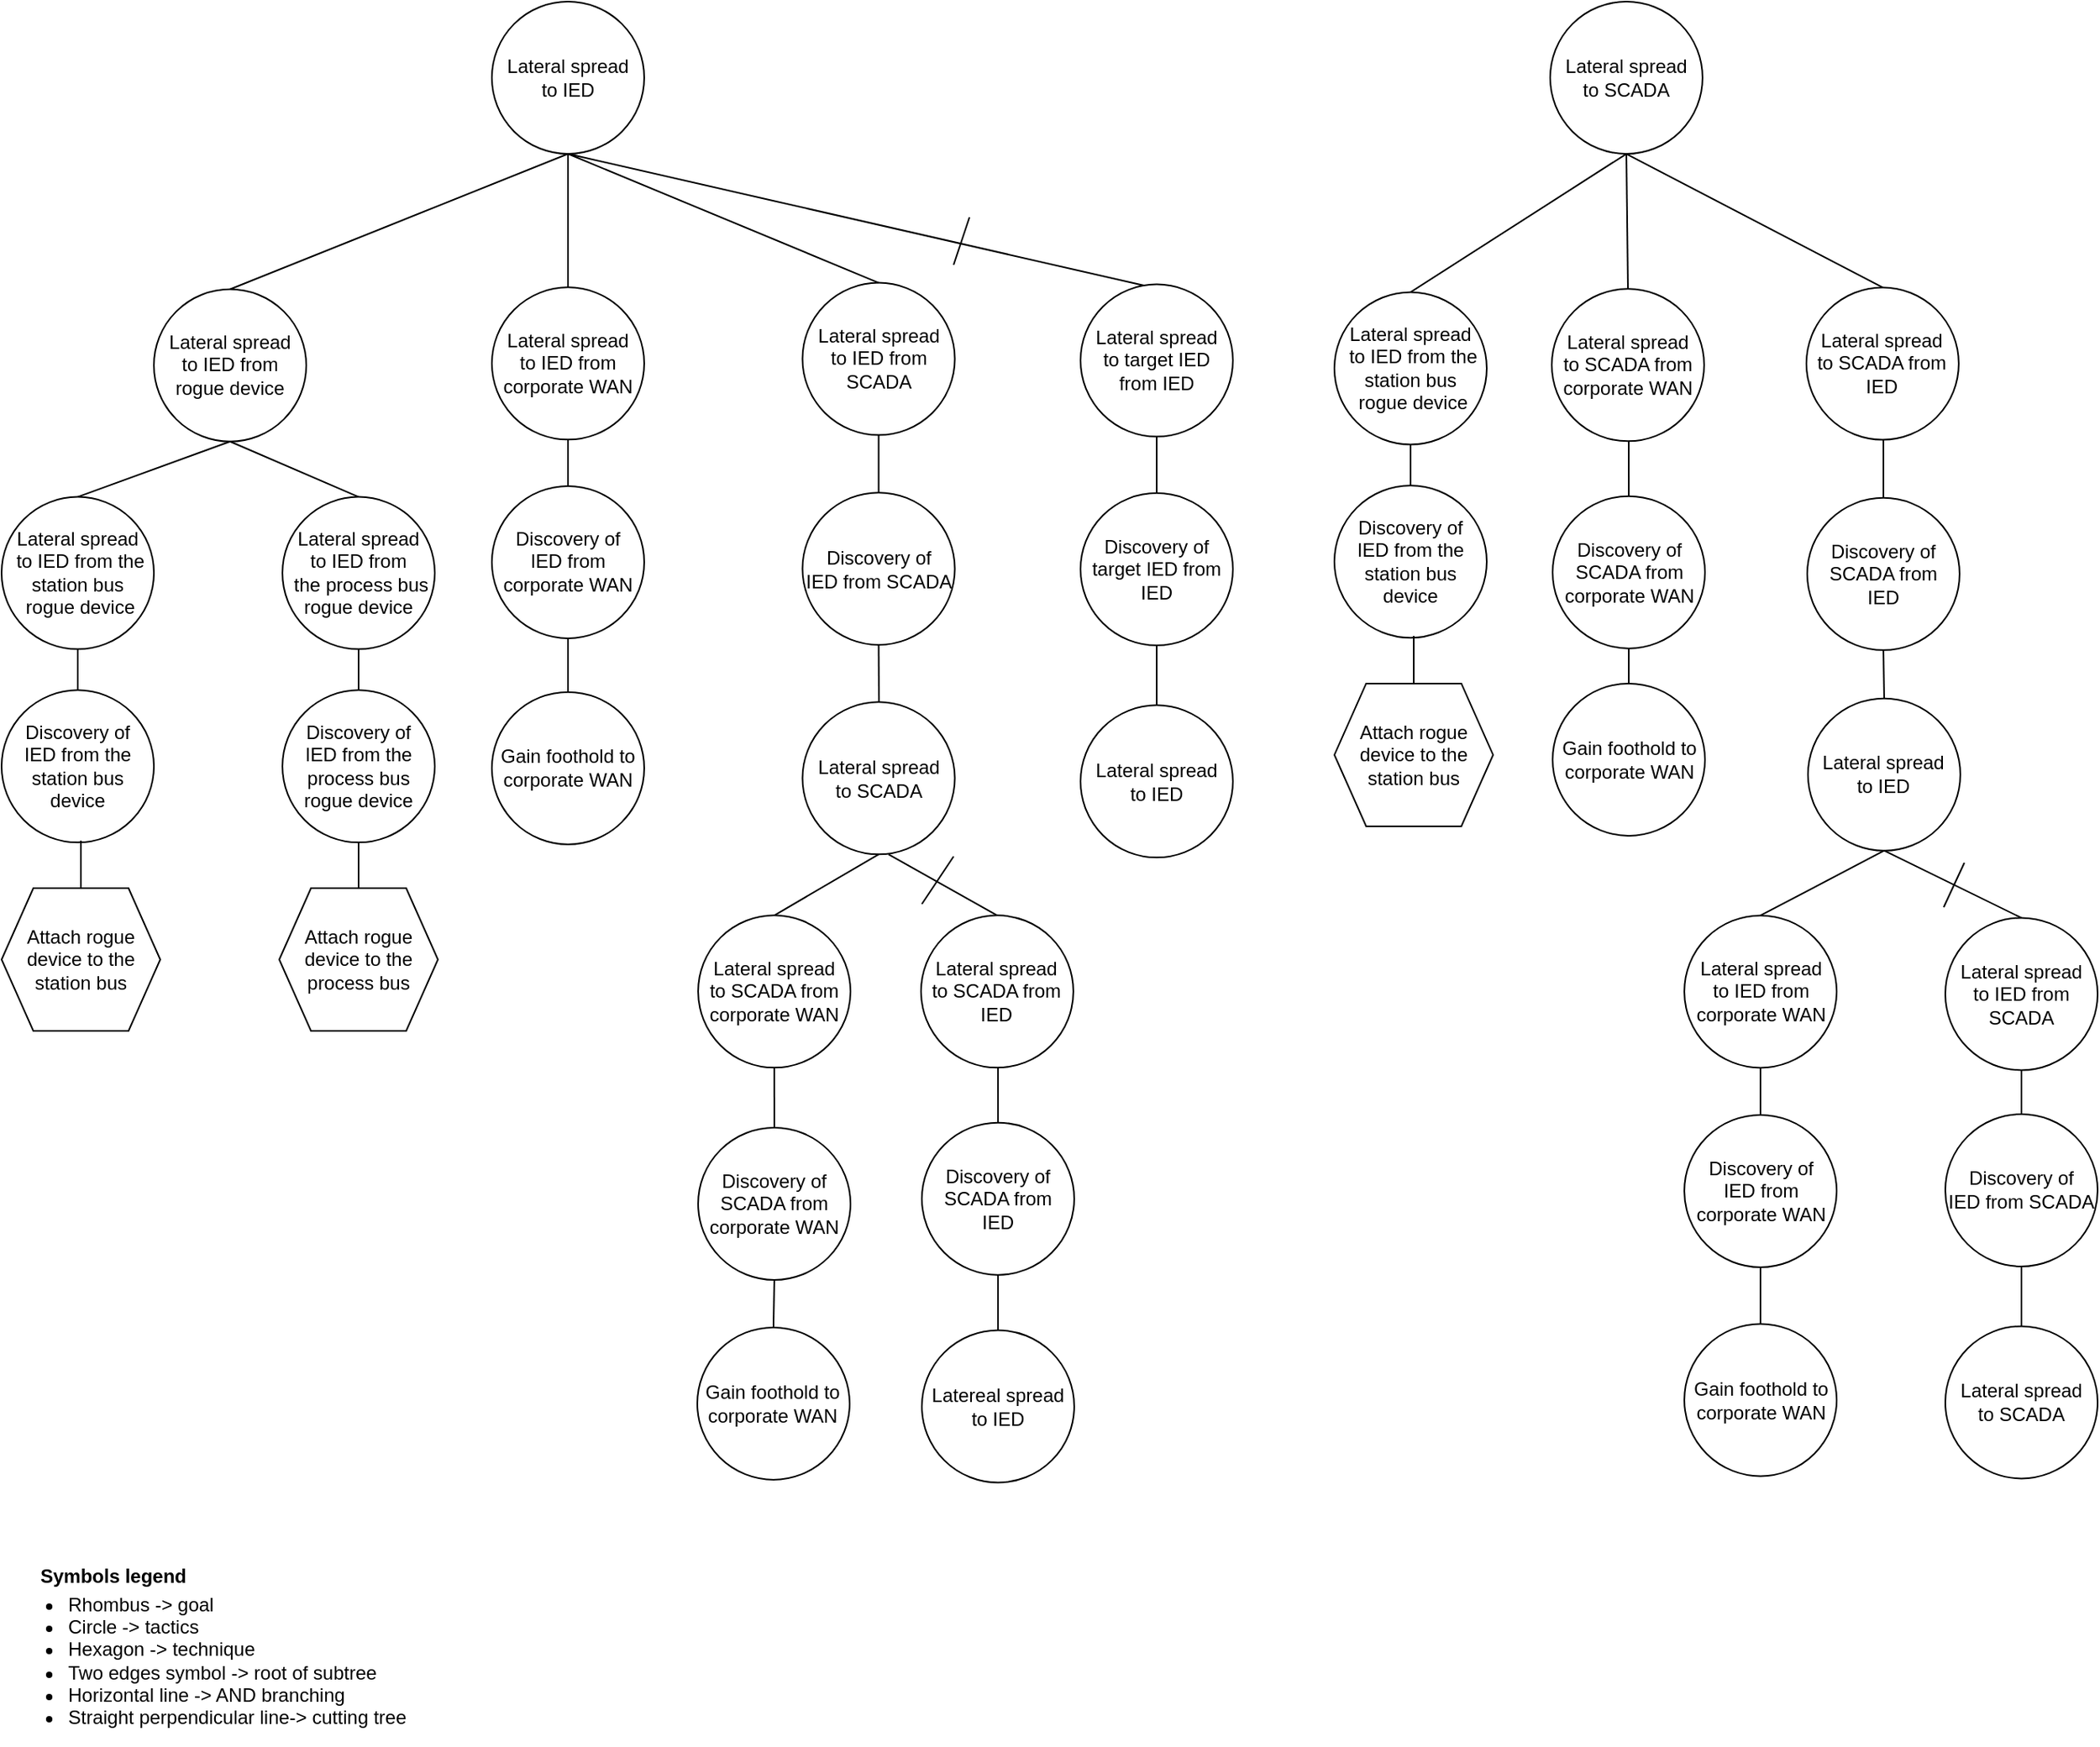 <mxfile version="16.1.2" type="device"><diagram id="xbHYeiGO_CIbIeRIyyaW" name="Page-1"><mxGraphModel dx="6522" dy="905" grid="1" gridSize="10" guides="1" tooltips="1" connect="1" arrows="1" fold="1" page="1" pageScale="1" pageWidth="850" pageHeight="1100" math="0" shadow="0"><root><mxCell id="0"/><mxCell id="1" parent="0"/><mxCell id="A3K8B1xX85LwOK0DyzmP-1" value="&lt;font style=&quot;font-size: 12px&quot;&gt;Symbols legend&lt;/font&gt;" style="text;strokeColor=none;fillColor=none;html=1;fontSize=24;fontStyle=1;verticalAlign=middle;align=center;" parent="1" vertex="1"><mxGeometry x="-4480" y="1300.0" width="100" height="40" as="geometry"/></mxCell><mxCell id="A3K8B1xX85LwOK0DyzmP-2" value="&lt;ul&gt;&lt;li&gt;&lt;span&gt;Rhombus -&amp;gt; goal&lt;/span&gt;&lt;/li&gt;&lt;li&gt;&lt;span&gt;Circle -&amp;gt; tactics&lt;/span&gt;&lt;br&gt;&lt;/li&gt;&lt;li&gt;Hexagon -&amp;gt; technique&lt;/li&gt;&lt;li&gt;Two edges symbol -&amp;gt; root of subtree&lt;/li&gt;&lt;li&gt;Horizontal line -&amp;gt; AND branching&lt;/li&gt;&lt;li&gt;Straight perpendicular line-&amp;gt; cutting tree&lt;/li&gt;&lt;/ul&gt;" style="text;strokeColor=none;fillColor=none;html=1;whiteSpace=wrap;verticalAlign=middle;overflow=hidden;fontSize=12;" parent="1" vertex="1"><mxGeometry x="-4500" y="1320" width="260" height="110" as="geometry"/></mxCell><mxCell id="hmaVseuMRderILL70iNw-137" value="" style="endArrow=none;html=1;rounded=0;exitX=0.5;exitY=0;exitDx=0;exitDy=0;" parent="1" source="hmaVseuMRderILL70iNw-139" target="hmaVseuMRderILL70iNw-138" edge="1"><mxGeometry width="50" height="50" relative="1" as="geometry"><mxPoint x="-4142.5" y="640.02" as="sourcePoint"/><mxPoint x="-4142.5" y="600.02" as="targetPoint"/><Array as="points"/></mxGeometry></mxCell><mxCell id="hmaVseuMRderILL70iNw-138" value="Lateral spread&lt;br&gt;to IED from corporate WAN" style="ellipse;whiteSpace=wrap;html=1;aspect=fixed;" parent="1" vertex="1"><mxGeometry x="-4191" y="511.17" width="96" height="96" as="geometry"/></mxCell><mxCell id="hmaVseuMRderILL70iNw-139" value="Discovery of &lt;br&gt;IED from corporate WAN" style="ellipse;whiteSpace=wrap;html=1;aspect=fixed;" parent="1" vertex="1"><mxGeometry x="-4191" y="636.46" width="96" height="96" as="geometry"/></mxCell><mxCell id="hmaVseuMRderILL70iNw-140" value="" style="endArrow=none;html=1;rounded=0;entryX=0.5;entryY=1;entryDx=0;entryDy=0;" parent="1" source="hmaVseuMRderILL70iNw-141" target="hmaVseuMRderILL70iNw-139" edge="1"><mxGeometry width="50" height="50" relative="1" as="geometry"><mxPoint x="-4200" y="759.64" as="sourcePoint"/><mxPoint x="-4245.12" y="737.9" as="targetPoint"/><Array as="points"/></mxGeometry></mxCell><mxCell id="hmaVseuMRderILL70iNw-141" value="Gain foothold to corporate WAN" style="ellipse;whiteSpace=wrap;html=1;aspect=fixed;" parent="1" vertex="1"><mxGeometry x="-4191" y="766.35" width="96" height="96" as="geometry"/></mxCell><mxCell id="hmaVseuMRderILL70iNw-142" value="" style="endArrow=none;html=1;rounded=0;exitX=0.5;exitY=1;exitDx=0;exitDy=0;entryX=0.5;entryY=0;entryDx=0;entryDy=0;" parent="1" source="hmaVseuMRderILL70iNw-143" target="hmaVseuMRderILL70iNw-138" edge="1"><mxGeometry width="50" height="50" relative="1" as="geometry"><mxPoint x="-4099" y="418.5" as="sourcePoint"/><mxPoint x="-4100.5" y="449.56" as="targetPoint"/></mxGeometry></mxCell><mxCell id="hmaVseuMRderILL70iNw-143" value="Lateral spread&lt;br&gt;to IED" style="ellipse;whiteSpace=wrap;html=1;aspect=fixed;" parent="1" vertex="1"><mxGeometry x="-4191" y="331.02" width="96" height="96" as="geometry"/></mxCell><mxCell id="hmaVseuMRderILL70iNw-144" value="" style="endArrow=none;html=1;rounded=0;exitX=0.5;exitY=0;exitDx=0;exitDy=0;" parent="1" source="hmaVseuMRderILL70iNw-146" target="hmaVseuMRderILL70iNw-145" edge="1"><mxGeometry width="50" height="50" relative="1" as="geometry"><mxPoint x="-3946.74" y="635.14" as="sourcePoint"/><mxPoint x="-3946.74" y="595.14" as="targetPoint"/><Array as="points"/></mxGeometry></mxCell><mxCell id="hmaVseuMRderILL70iNw-145" value="Lateral spread&lt;br&gt;to IED from SCADA" style="ellipse;whiteSpace=wrap;html=1;aspect=fixed;" parent="1" vertex="1"><mxGeometry x="-3995.24" y="508.29" width="96" height="96" as="geometry"/></mxCell><mxCell id="hmaVseuMRderILL70iNw-146" value="Discovery of &lt;br&gt;IED from SCADA" style="ellipse;whiteSpace=wrap;html=1;aspect=fixed;" parent="1" vertex="1"><mxGeometry x="-3995.24" y="640.58" width="96" height="96" as="geometry"/></mxCell><mxCell id="hmaVseuMRderILL70iNw-147" value="" style="endArrow=none;html=1;rounded=0;entryX=0.5;entryY=1;entryDx=0;entryDy=0;" parent="1" target="hmaVseuMRderILL70iNw-146" edge="1"><mxGeometry width="50" height="50" relative="1" as="geometry"><mxPoint x="-3947" y="782.95" as="sourcePoint"/><mxPoint x="-4107.24" y="1059.85" as="targetPoint"/><Array as="points"/></mxGeometry></mxCell><mxCell id="hmaVseuMRderILL70iNw-148" value="" style="endArrow=none;html=1;rounded=0;entryX=0.5;entryY=0;entryDx=0;entryDy=0;exitX=0.5;exitY=1;exitDx=0;exitDy=0;" parent="1" source="hmaVseuMRderILL70iNw-143" target="hmaVseuMRderILL70iNw-145" edge="1"><mxGeometry width="50" height="50" relative="1" as="geometry"><mxPoint x="-4041" y="492.95" as="sourcePoint"/><mxPoint x="-3924.74" y="483.56" as="targetPoint"/></mxGeometry></mxCell><mxCell id="hmaVseuMRderILL70iNw-149" value="" style="endArrow=none;html=1;rounded=0;" parent="1" source="hmaVseuMRderILL70iNw-151" edge="1"><mxGeometry width="50" height="50" relative="1" as="geometry"><mxPoint x="-4013.03" y="1042.18" as="sourcePoint"/><mxPoint x="-4013.03" y="1002.18" as="targetPoint"/><Array as="points"/></mxGeometry></mxCell><mxCell id="hmaVseuMRderILL70iNw-150" value="Lateral spread&lt;br&gt;to SCADA from corporate WAN" style="ellipse;whiteSpace=wrap;html=1;aspect=fixed;" parent="1" vertex="1"><mxGeometry x="-4061" y="907.15" width="96" height="96" as="geometry"/></mxCell><mxCell id="hmaVseuMRderILL70iNw-151" value="Discovery of &lt;br&gt;SCADA from corporate WAN" style="ellipse;whiteSpace=wrap;html=1;aspect=fixed;" parent="1" vertex="1"><mxGeometry x="-4061" y="1041.01" width="96" height="96" as="geometry"/></mxCell><mxCell id="hmaVseuMRderILL70iNw-152" value="" style="endArrow=none;html=1;rounded=0;entryX=0.5;entryY=1;entryDx=0;entryDy=0;exitX=0.5;exitY=0;exitDx=0;exitDy=0;" parent="1" source="hmaVseuMRderILL70iNw-153" target="hmaVseuMRderILL70iNw-151" edge="1"><mxGeometry width="50" height="50" relative="1" as="geometry"><mxPoint x="-4015.78" y="1168.06" as="sourcePoint"/><mxPoint x="-4118.03" y="1140.06" as="targetPoint"/><Array as="points"/></mxGeometry></mxCell><mxCell id="hmaVseuMRderILL70iNw-153" value="Gain foothold to corporate WAN" style="ellipse;whiteSpace=wrap;html=1;aspect=fixed;" parent="1" vertex="1"><mxGeometry x="-4061.53" y="1166.95" width="96" height="96" as="geometry"/></mxCell><mxCell id="hmaVseuMRderILL70iNw-154" value="" style="endArrow=none;html=1;rounded=0;" parent="1" source="hmaVseuMRderILL70iNw-156" edge="1"><mxGeometry width="50" height="50" relative="1" as="geometry"><mxPoint x="-3474.5" y="643.99" as="sourcePoint"/><mxPoint x="-3474.5" y="603.99" as="targetPoint"/><Array as="points"/></mxGeometry></mxCell><mxCell id="hmaVseuMRderILL70iNw-155" value="Lateral spread&lt;br&gt;to SCADA from corporate WAN" style="ellipse;whiteSpace=wrap;html=1;aspect=fixed;" parent="1" vertex="1"><mxGeometry x="-3523" y="512.15" width="96" height="96" as="geometry"/></mxCell><mxCell id="hmaVseuMRderILL70iNw-156" value="Discovery of &lt;br&gt;SCADA from corporate WAN" style="ellipse;whiteSpace=wrap;html=1;aspect=fixed;" parent="1" vertex="1"><mxGeometry x="-3522.47" y="642.82" width="96" height="96" as="geometry"/></mxCell><mxCell id="hmaVseuMRderILL70iNw-157" value="" style="endArrow=none;html=1;rounded=0;entryX=0.5;entryY=1;entryDx=0;entryDy=0;exitX=0.5;exitY=0;exitDx=0;exitDy=0;" parent="1" source="hmaVseuMRderILL70iNw-158" target="hmaVseuMRderILL70iNw-156" edge="1"><mxGeometry width="50" height="50" relative="1" as="geometry"><mxPoint x="-3477.25" y="769.87" as="sourcePoint"/><mxPoint x="-3579.5" y="741.87" as="targetPoint"/><Array as="points"/></mxGeometry></mxCell><mxCell id="hmaVseuMRderILL70iNw-158" value="Gain foothold to corporate WAN" style="ellipse;whiteSpace=wrap;html=1;aspect=fixed;" parent="1" vertex="1"><mxGeometry x="-3522.47" y="760.95" width="96" height="96" as="geometry"/></mxCell><mxCell id="hmaVseuMRderILL70iNw-159" value="Lateral spread&lt;br&gt;to SCADA" style="ellipse;whiteSpace=wrap;html=1;aspect=fixed;" parent="1" vertex="1"><mxGeometry x="-3524" y="331.02" width="96" height="96" as="geometry"/></mxCell><mxCell id="hmaVseuMRderILL70iNw-160" value="" style="endArrow=none;html=1;rounded=0;entryX=0.5;entryY=0;entryDx=0;entryDy=0;exitX=0.5;exitY=1;exitDx=0;exitDy=0;" parent="1" source="hmaVseuMRderILL70iNw-159" target="hmaVseuMRderILL70iNw-155" edge="1"><mxGeometry width="50" height="50" relative="1" as="geometry"><mxPoint x="-3443.47" y="451.31" as="sourcePoint"/><mxPoint x="-3465.47" y="341.31" as="targetPoint"/></mxGeometry></mxCell><mxCell id="hmaVseuMRderILL70iNw-161" value="" style="endArrow=none;html=1;rounded=0;" parent="1" source="hmaVseuMRderILL70iNw-163" edge="1"><mxGeometry width="50" height="50" relative="1" as="geometry"><mxPoint x="-3314.03" y="626.08" as="sourcePoint"/><mxPoint x="-3314.03" y="586.08" as="targetPoint"/><Array as="points"/></mxGeometry></mxCell><mxCell id="hmaVseuMRderILL70iNw-162" value="Lateral spread&lt;br&gt;to SCADA from IED" style="ellipse;whiteSpace=wrap;html=1;aspect=fixed;" parent="1" vertex="1"><mxGeometry x="-3362.53" y="511.24" width="96" height="96" as="geometry"/></mxCell><mxCell id="hmaVseuMRderILL70iNw-163" value="Discovery of &lt;br&gt;SCADA from &lt;br&gt;IED" style="ellipse;whiteSpace=wrap;html=1;aspect=fixed;" parent="1" vertex="1"><mxGeometry x="-3362" y="643.91" width="96" height="96" as="geometry"/></mxCell><mxCell id="hmaVseuMRderILL70iNw-164" value="" style="endArrow=none;html=1;rounded=0;entryX=0.5;entryY=0;entryDx=0;entryDy=0;exitX=0.5;exitY=1;exitDx=0;exitDy=0;" parent="1" source="hmaVseuMRderILL70iNw-159" target="hmaVseuMRderILL70iNw-162" edge="1"><mxGeometry width="50" height="50" relative="1" as="geometry"><mxPoint x="-3325.47" y="424.77" as="sourcePoint"/><mxPoint x="-3315.47" y="338.31" as="targetPoint"/></mxGeometry></mxCell><mxCell id="hmaVseuMRderILL70iNw-165" value="" style="endArrow=none;html=1;rounded=0;entryX=0.5;entryY=1;entryDx=0;entryDy=0;" parent="1" source="td6LcZ1iA6FK41rek6ME-13" target="hmaVseuMRderILL70iNw-163" edge="1"><mxGeometry width="50" height="50" relative="1" as="geometry"><mxPoint x="-3353" y="750" as="sourcePoint"/><mxPoint x="-3273" y="735.76" as="targetPoint"/><Array as="points"/></mxGeometry></mxCell><mxCell id="hmaVseuMRderILL70iNw-166" value="Discovery of &lt;br&gt;IED from corporate WAN" style="ellipse;whiteSpace=wrap;html=1;aspect=fixed;" parent="1" vertex="1"><mxGeometry x="-3439.47" y="1032.97" width="96" height="96" as="geometry"/></mxCell><mxCell id="hmaVseuMRderILL70iNw-167" value="" style="endArrow=none;html=1;rounded=0;entryX=0.5;entryY=1;entryDx=0;entryDy=0;exitX=0.5;exitY=0;exitDx=0;exitDy=0;" parent="1" source="hmaVseuMRderILL70iNw-168" target="hmaVseuMRderILL70iNw-166" edge="1"><mxGeometry width="50" height="50" relative="1" as="geometry"><mxPoint x="-3392.78" y="1164.79" as="sourcePoint"/><mxPoint x="-3495.03" y="1136.79" as="targetPoint"/><Array as="points"/></mxGeometry></mxCell><mxCell id="hmaVseuMRderILL70iNw-168" value="Gain foothold to corporate WAN" style="ellipse;whiteSpace=wrap;html=1;aspect=fixed;" parent="1" vertex="1"><mxGeometry x="-3439.47" y="1164.69" width="96" height="96" as="geometry"/></mxCell><mxCell id="hmaVseuMRderILL70iNw-169" value="Lateral spread to&amp;nbsp;IED from corporate WAN" style="ellipse;whiteSpace=wrap;html=1;aspect=fixed;" parent="1" vertex="1"><mxGeometry x="-3439.47" y="907.2" width="96" height="96" as="geometry"/></mxCell><mxCell id="hmaVseuMRderILL70iNw-170" value="" style="endArrow=none;html=1;rounded=0;entryX=0.5;entryY=1;entryDx=0;entryDy=0;exitX=0.5;exitY=0;exitDx=0;exitDy=0;" parent="1" source="hmaVseuMRderILL70iNw-166" target="hmaVseuMRderILL70iNw-169" edge="1"><mxGeometry width="50" height="50" relative="1" as="geometry"><mxPoint x="-3381.47" y="908.84" as="sourcePoint"/><mxPoint x="-3381.47" y="879.26" as="targetPoint"/><Array as="points"/></mxGeometry></mxCell><mxCell id="td6LcZ1iA6FK41rek6ME-1" value="Lateral spread&lt;br&gt;to SCADA" style="ellipse;whiteSpace=wrap;html=1;aspect=fixed;" parent="1" vertex="1"><mxGeometry x="-3995.24" y="772.68" width="96" height="96" as="geometry"/></mxCell><mxCell id="td6LcZ1iA6FK41rek6ME-2" value="" style="endArrow=none;html=1;rounded=0;entryX=0.5;entryY=1;entryDx=0;entryDy=0;exitX=0.5;exitY=0;exitDx=0;exitDy=0;" parent="1" source="hmaVseuMRderILL70iNw-150" target="td6LcZ1iA6FK41rek6ME-1" edge="1"><mxGeometry width="50" height="50" relative="1" as="geometry"><mxPoint x="-4003.47" y="1080.03" as="sourcePoint"/><mxPoint x="-4013" y="868.68" as="targetPoint"/><Array as="points"/></mxGeometry></mxCell><mxCell id="td6LcZ1iA6FK41rek6ME-3" value="" style="endArrow=none;html=1;rounded=0;" parent="1" source="td6LcZ1iA6FK41rek6ME-5" edge="1"><mxGeometry width="50" height="50" relative="1" as="geometry"><mxPoint x="-3872.03" y="1038.99" as="sourcePoint"/><mxPoint x="-3872.03" y="998.99" as="targetPoint"/><Array as="points"/></mxGeometry></mxCell><mxCell id="td6LcZ1iA6FK41rek6ME-4" value="Lateral spread&lt;br&gt;to SCADA from IED" style="ellipse;whiteSpace=wrap;html=1;aspect=fixed;" parent="1" vertex="1"><mxGeometry x="-3920.53" y="907.15" width="96" height="96" as="geometry"/></mxCell><mxCell id="td6LcZ1iA6FK41rek6ME-5" value="Discovery of &lt;br&gt;SCADA from &lt;br&gt;IED" style="ellipse;whiteSpace=wrap;html=1;aspect=fixed;" parent="1" vertex="1"><mxGeometry x="-3920.0" y="1037.82" width="96" height="96" as="geometry"/></mxCell><mxCell id="td6LcZ1iA6FK41rek6ME-6" value="" style="endArrow=none;html=1;rounded=0;entryX=0.5;entryY=0;entryDx=0;entryDy=0;exitX=0.5;exitY=1;exitDx=0;exitDy=0;" parent="1" target="td6LcZ1iA6FK41rek6ME-4" edge="1"><mxGeometry width="50" height="50" relative="1" as="geometry"><mxPoint x="-3941.0" y="868.68" as="sourcePoint"/><mxPoint x="-3861.0" y="785.97" as="targetPoint"/></mxGeometry></mxCell><mxCell id="td6LcZ1iA6FK41rek6ME-7" value="" style="endArrow=none;html=1;rounded=0;entryX=0.5;entryY=1;entryDx=0;entryDy=0;exitX=0.5;exitY=0;exitDx=0;exitDy=0;" parent="1" source="td6LcZ1iA6FK41rek6ME-11" target="td6LcZ1iA6FK41rek6ME-5" edge="1"><mxGeometry width="50" height="50" relative="1" as="geometry"><mxPoint x="-3911.0" y="1158.67" as="sourcePoint"/><mxPoint x="-3831.0" y="1148.67" as="targetPoint"/><Array as="points"/></mxGeometry></mxCell><mxCell id="td6LcZ1iA6FK41rek6ME-11" value="Latereal spread to&amp;nbsp;IED" style="ellipse;whiteSpace=wrap;html=1;aspect=fixed;" parent="1" vertex="1"><mxGeometry x="-3920.0" y="1168.76" width="96" height="96" as="geometry"/></mxCell><mxCell id="td6LcZ1iA6FK41rek6ME-13" value="Lateral spread to&amp;nbsp;IED" style="ellipse;whiteSpace=wrap;html=1;aspect=fixed;" parent="1" vertex="1"><mxGeometry x="-3361.53" y="770.35" width="96" height="96" as="geometry"/></mxCell><mxCell id="td6LcZ1iA6FK41rek6ME-14" value="" style="endArrow=none;html=1;rounded=0;entryX=0.5;entryY=1;entryDx=0;entryDy=0;exitX=0.5;exitY=0;exitDx=0;exitDy=0;" parent="1" source="hmaVseuMRderILL70iNw-169" target="td6LcZ1iA6FK41rek6ME-13" edge="1"><mxGeometry width="50" height="50" relative="1" as="geometry"><mxPoint x="-3805" y="914.2" as="sourcePoint"/><mxPoint x="-3739.24" y="875.73" as="targetPoint"/><Array as="points"/></mxGeometry></mxCell><mxCell id="td6LcZ1iA6FK41rek6ME-15" value="Discovery of&lt;br&gt;IED from SCADA" style="ellipse;whiteSpace=wrap;html=1;aspect=fixed;" parent="1" vertex="1"><mxGeometry x="-3275" y="1032.49" width="96" height="96" as="geometry"/></mxCell><mxCell id="td6LcZ1iA6FK41rek6ME-16" value="" style="endArrow=none;html=1;rounded=0;entryX=0.5;entryY=1;entryDx=0;entryDy=0;exitX=0.5;exitY=0;exitDx=0;exitDy=0;" parent="1" source="td6LcZ1iA6FK41rek6ME-17" target="td6LcZ1iA6FK41rek6ME-15" edge="1"><mxGeometry width="50" height="50" relative="1" as="geometry"><mxPoint x="-3228.31" y="1164.31" as="sourcePoint"/><mxPoint x="-3330.56" y="1136.31" as="targetPoint"/><Array as="points"/></mxGeometry></mxCell><mxCell id="td6LcZ1iA6FK41rek6ME-17" value="Lateral spread&lt;br&gt;to SCADA" style="ellipse;whiteSpace=wrap;html=1;aspect=fixed;" parent="1" vertex="1"><mxGeometry x="-3275" y="1166.21" width="96" height="96" as="geometry"/></mxCell><mxCell id="td6LcZ1iA6FK41rek6ME-18" value="Lateral spread&lt;br&gt;to IED from SCADA" style="ellipse;whiteSpace=wrap;html=1;aspect=fixed;" parent="1" vertex="1"><mxGeometry x="-3275" y="908.72" width="96" height="96" as="geometry"/></mxCell><mxCell id="td6LcZ1iA6FK41rek6ME-19" value="" style="endArrow=none;html=1;rounded=0;entryX=0.5;entryY=1;entryDx=0;entryDy=0;exitX=0.5;exitY=0;exitDx=0;exitDy=0;" parent="1" source="td6LcZ1iA6FK41rek6ME-15" target="td6LcZ1iA6FK41rek6ME-18" edge="1"><mxGeometry width="50" height="50" relative="1" as="geometry"><mxPoint x="-3217" y="908.36" as="sourcePoint"/><mxPoint x="-3217" y="878.78" as="targetPoint"/><Array as="points"/></mxGeometry></mxCell><mxCell id="td6LcZ1iA6FK41rek6ME-20" value="" style="endArrow=none;html=1;rounded=0;entryX=0.5;entryY=1;entryDx=0;entryDy=0;exitX=0.5;exitY=0;exitDx=0;exitDy=0;" parent="1" source="td6LcZ1iA6FK41rek6ME-18" target="td6LcZ1iA6FK41rek6ME-13" edge="1"><mxGeometry width="50" height="50" relative="1" as="geometry"><mxPoint x="-3385.47" y="914.2" as="sourcePoint"/><mxPoint x="-3305" y="856.0" as="targetPoint"/><Array as="points"/></mxGeometry></mxCell><mxCell id="td6LcZ1iA6FK41rek6ME-21" value="" style="endArrow=none;html=1;rounded=0;" parent="1" edge="1"><mxGeometry width="50" height="50" relative="1" as="geometry"><mxPoint x="-3920" y="900" as="sourcePoint"/><mxPoint x="-3900" y="870" as="targetPoint"/></mxGeometry></mxCell><mxCell id="Y4ZD2RI7BnysMc5UBRDJ-1" value="" style="endArrow=none;html=1;rounded=0;exitX=0.5;exitY=1;exitDx=0;exitDy=0;" parent="1" source="hmaVseuMRderILL70iNw-143" edge="1"><mxGeometry width="50" height="50" relative="1" as="geometry"><mxPoint x="-4043" y="438.95" as="sourcePoint"/><mxPoint x="-3780" y="510" as="targetPoint"/></mxGeometry></mxCell><mxCell id="Y4ZD2RI7BnysMc5UBRDJ-2" value="Lateral spread&lt;br&gt;to target IED from IED" style="ellipse;whiteSpace=wrap;html=1;aspect=fixed;" parent="1" vertex="1"><mxGeometry x="-3820" y="509.29" width="96" height="96" as="geometry"/></mxCell><mxCell id="Y4ZD2RI7BnysMc5UBRDJ-3" value="" style="endArrow=none;html=1;rounded=0;exitX=0.5;exitY=1;exitDx=0;exitDy=0;" parent="1" source="Y4ZD2RI7BnysMc5UBRDJ-2" target="Y4ZD2RI7BnysMc5UBRDJ-4" edge="1"><mxGeometry width="50" height="50" relative="1" as="geometry"><mxPoint x="-3927.24" y="651.58" as="sourcePoint"/><mxPoint x="-3830" y="640" as="targetPoint"/><Array as="points"/></mxGeometry></mxCell><mxCell id="Y4ZD2RI7BnysMc5UBRDJ-4" value="Discovery of target IED from IED" style="ellipse;whiteSpace=wrap;html=1;aspect=fixed;" parent="1" vertex="1"><mxGeometry x="-3820" y="640.91" width="96" height="96" as="geometry"/></mxCell><mxCell id="Y4ZD2RI7BnysMc5UBRDJ-5" value="Lateral spread&lt;br&gt;to IED" style="ellipse;whiteSpace=wrap;html=1;aspect=fixed;" parent="1" vertex="1"><mxGeometry x="-3820" y="774.68" width="96" height="96" as="geometry"/></mxCell><mxCell id="Y4ZD2RI7BnysMc5UBRDJ-6" value="" style="endArrow=none;html=1;rounded=0;exitX=0.5;exitY=1;exitDx=0;exitDy=0;" parent="1" source="Y4ZD2RI7BnysMc5UBRDJ-4" target="Y4ZD2RI7BnysMc5UBRDJ-5" edge="1"><mxGeometry width="50" height="50" relative="1" as="geometry"><mxPoint x="-3850" y="760" as="sourcePoint"/><mxPoint x="-3762" y="648.91" as="targetPoint"/><Array as="points"/></mxGeometry></mxCell><mxCell id="Y4ZD2RI7BnysMc5UBRDJ-7" value="" style="endArrow=none;html=1;rounded=0;" parent="1" edge="1"><mxGeometry width="50" height="50" relative="1" as="geometry"><mxPoint x="-3900" y="497" as="sourcePoint"/><mxPoint x="-3890" y="467" as="targetPoint"/></mxGeometry></mxCell><mxCell id="lC9TroJKjhst-jKofjzT-4" value="" style="endArrow=none;html=1;rounded=0;" parent="1" edge="1"><mxGeometry width="50" height="50" relative="1" as="geometry"><mxPoint x="-3276" y="902" as="sourcePoint"/><mxPoint x="-3263" y="874" as="targetPoint"/></mxGeometry></mxCell><mxCell id="GvyDTLdKOdfl0Mmwc9nQ-1" value="" style="endArrow=none;html=1;rounded=0;entryX=0.5;entryY=0;entryDx=0;entryDy=0;exitX=0.5;exitY=1;exitDx=0;exitDy=0;" parent="1" source="hmaVseuMRderILL70iNw-143" target="GvyDTLdKOdfl0Mmwc9nQ-2" edge="1"><mxGeometry width="50" height="50" relative="1" as="geometry"><mxPoint x="-4150" y="429" as="sourcePoint"/><mxPoint x="-4374" y="514" as="targetPoint"/></mxGeometry></mxCell><mxCell id="GvyDTLdKOdfl0Mmwc9nQ-2" value="Lateral spread &lt;br&gt;to IED from rogue device" style="ellipse;whiteSpace=wrap;html=1;aspect=fixed;" parent="1" vertex="1"><mxGeometry x="-4404" y="512.37" width="96" height="96" as="geometry"/></mxCell><mxCell id="GvyDTLdKOdfl0Mmwc9nQ-3" value="" style="endArrow=none;html=1;rounded=0;exitX=0.5;exitY=0;exitDx=0;exitDy=0;entryX=0.5;entryY=1;entryDx=0;entryDy=0;" parent="1" source="GvyDTLdKOdfl0Mmwc9nQ-4" target="GvyDTLdKOdfl0Mmwc9nQ-2" edge="1"><mxGeometry width="50" height="50" relative="1" as="geometry"><mxPoint x="-4451.5" y="646.85" as="sourcePoint"/><mxPoint x="-4452" y="614" as="targetPoint"/><Array as="points"/></mxGeometry></mxCell><mxCell id="GvyDTLdKOdfl0Mmwc9nQ-4" value="Lateral spread&lt;br&gt;&amp;nbsp;to IED from the station bus&lt;br&gt;&amp;nbsp;rogue device" style="ellipse;whiteSpace=wrap;html=1;aspect=fixed;" parent="1" vertex="1"><mxGeometry x="-4500" y="643.29" width="96" height="96" as="geometry"/></mxCell><mxCell id="GvyDTLdKOdfl0Mmwc9nQ-5" value="" style="endArrow=none;html=1;rounded=0;entryX=0.5;entryY=1;entryDx=0;entryDy=0;" parent="1" source="GvyDTLdKOdfl0Mmwc9nQ-6" target="GvyDTLdKOdfl0Mmwc9nQ-4" edge="1"><mxGeometry width="50" height="50" relative="1" as="geometry"><mxPoint x="-4509" y="762.47" as="sourcePoint"/><mxPoint x="-4554.12" y="740.73" as="targetPoint"/><Array as="points"/></mxGeometry></mxCell><mxCell id="GvyDTLdKOdfl0Mmwc9nQ-6" value="Discovery of &lt;br&gt;IED from the station bus device" style="ellipse;whiteSpace=wrap;html=1;aspect=fixed;" parent="1" vertex="1"><mxGeometry x="-4500" y="765.18" width="96" height="96" as="geometry"/></mxCell><mxCell id="GvyDTLdKOdfl0Mmwc9nQ-7" value="" style="endArrow=none;html=1;rounded=0;exitX=0.5;exitY=0;exitDx=0;exitDy=0;entryX=0.5;entryY=1;entryDx=0;entryDy=0;" parent="1" source="GvyDTLdKOdfl0Mmwc9nQ-8" target="GvyDTLdKOdfl0Mmwc9nQ-2" edge="1"><mxGeometry width="50" height="50" relative="1" as="geometry"><mxPoint x="-4276.5" y="646.85" as="sourcePoint"/><mxPoint x="-4277" y="614" as="targetPoint"/><Array as="points"/></mxGeometry></mxCell><mxCell id="GvyDTLdKOdfl0Mmwc9nQ-8" value="Lateral spread &lt;br&gt;to IED from&lt;br&gt;&amp;nbsp;the process bus rogue device" style="ellipse;whiteSpace=wrap;html=1;aspect=fixed;" parent="1" vertex="1"><mxGeometry x="-4323" y="643.29" width="96" height="96" as="geometry"/></mxCell><mxCell id="GvyDTLdKOdfl0Mmwc9nQ-9" value="" style="endArrow=none;html=1;rounded=0;entryX=0.5;entryY=1;entryDx=0;entryDy=0;" parent="1" source="GvyDTLdKOdfl0Mmwc9nQ-10" target="GvyDTLdKOdfl0Mmwc9nQ-8" edge="1"><mxGeometry width="50" height="50" relative="1" as="geometry"><mxPoint x="-4332" y="762.47" as="sourcePoint"/><mxPoint x="-4377.12" y="740.73" as="targetPoint"/><Array as="points"/></mxGeometry></mxCell><mxCell id="GvyDTLdKOdfl0Mmwc9nQ-10" value="Discovery of &lt;br&gt;IED from the&lt;br&gt;process bus rogue device" style="ellipse;whiteSpace=wrap;html=1;aspect=fixed;" parent="1" vertex="1"><mxGeometry x="-4323" y="765.18" width="96" height="96" as="geometry"/></mxCell><mxCell id="GvyDTLdKOdfl0Mmwc9nQ-11" value="Attach rogue device to the station bus" style="shape=hexagon;perimeter=hexagonPerimeter2;whiteSpace=wrap;html=1;fixedSize=1;" parent="1" vertex="1"><mxGeometry x="-4500" y="890" width="100" height="90" as="geometry"/></mxCell><mxCell id="GvyDTLdKOdfl0Mmwc9nQ-12" value="Attach rogue device to the process bus" style="shape=hexagon;perimeter=hexagonPerimeter2;whiteSpace=wrap;html=1;fixedSize=1;" parent="1" vertex="1"><mxGeometry x="-4325" y="890" width="100" height="90" as="geometry"/></mxCell><mxCell id="GvyDTLdKOdfl0Mmwc9nQ-13" value="" style="endArrow=none;html=1;rounded=0;" parent="1" source="GvyDTLdKOdfl0Mmwc9nQ-11" edge="1"><mxGeometry width="50" height="50" relative="1" as="geometry"><mxPoint x="-4442" y="653.29" as="sourcePoint"/><mxPoint x="-4450" y="860.0" as="targetPoint"/><Array as="points"/></mxGeometry></mxCell><mxCell id="GvyDTLdKOdfl0Mmwc9nQ-14" value="" style="endArrow=none;html=1;rounded=0;entryX=0.5;entryY=1;entryDx=0;entryDy=0;exitX=0.5;exitY=0;exitDx=0;exitDy=0;" parent="1" source="GvyDTLdKOdfl0Mmwc9nQ-12" target="GvyDTLdKOdfl0Mmwc9nQ-10" edge="1"><mxGeometry width="50" height="50" relative="1" as="geometry"><mxPoint x="-4438" y="900" as="sourcePoint"/><mxPoint x="-4438" y="870" as="targetPoint"/><Array as="points"/></mxGeometry></mxCell><mxCell id="GvyDTLdKOdfl0Mmwc9nQ-15" value="" style="endArrow=none;html=1;rounded=0;entryX=0.5;entryY=0;entryDx=0;entryDy=0;exitX=0.5;exitY=1;exitDx=0;exitDy=0;" parent="1" source="hmaVseuMRderILL70iNw-159" target="GvyDTLdKOdfl0Mmwc9nQ-17" edge="1"><mxGeometry width="50" height="50" relative="1" as="geometry"><mxPoint x="-3570" y="420" as="sourcePoint"/><mxPoint x="-3612" y="511.59" as="targetPoint"/></mxGeometry></mxCell><mxCell id="GvyDTLdKOdfl0Mmwc9nQ-17" value="Lateral spread&lt;br&gt;&amp;nbsp;to IED from the station bus&lt;br&gt;&amp;nbsp;rogue device" style="ellipse;whiteSpace=wrap;html=1;aspect=fixed;" parent="1" vertex="1"><mxGeometry x="-3660" y="514.24" width="96" height="96" as="geometry"/></mxCell><mxCell id="GvyDTLdKOdfl0Mmwc9nQ-18" value="" style="endArrow=none;html=1;rounded=0;entryX=0.5;entryY=1;entryDx=0;entryDy=0;" parent="1" source="GvyDTLdKOdfl0Mmwc9nQ-19" target="GvyDTLdKOdfl0Mmwc9nQ-17" edge="1"><mxGeometry width="50" height="50" relative="1" as="geometry"><mxPoint x="-3669" y="633.42" as="sourcePoint"/><mxPoint x="-3714.12" y="611.68" as="targetPoint"/><Array as="points"/></mxGeometry></mxCell><mxCell id="GvyDTLdKOdfl0Mmwc9nQ-19" value="Discovery of &lt;br&gt;IED from the station bus device" style="ellipse;whiteSpace=wrap;html=1;aspect=fixed;" parent="1" vertex="1"><mxGeometry x="-3660" y="636.13" width="96" height="96" as="geometry"/></mxCell><mxCell id="GvyDTLdKOdfl0Mmwc9nQ-20" value="Attach rogue device to the station bus" style="shape=hexagon;perimeter=hexagonPerimeter2;whiteSpace=wrap;html=1;fixedSize=1;" parent="1" vertex="1"><mxGeometry x="-3660" y="760.95" width="100" height="90" as="geometry"/></mxCell><mxCell id="GvyDTLdKOdfl0Mmwc9nQ-21" value="" style="endArrow=none;html=1;rounded=0;" parent="1" source="GvyDTLdKOdfl0Mmwc9nQ-20" edge="1"><mxGeometry width="50" height="50" relative="1" as="geometry"><mxPoint x="-3602" y="524.24" as="sourcePoint"/><mxPoint x="-3610" y="730.95" as="targetPoint"/><Array as="points"/></mxGeometry></mxCell></root></mxGraphModel></diagram></mxfile>
